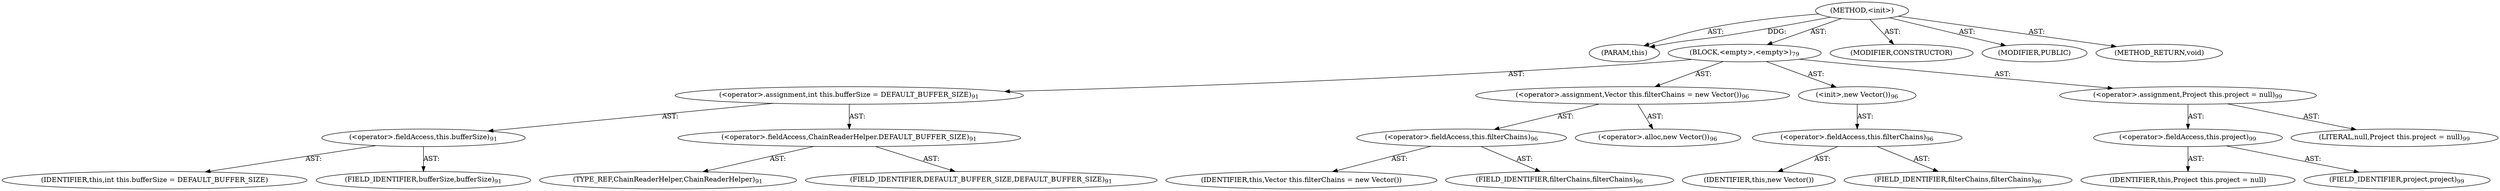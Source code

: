 digraph "&lt;init&gt;" {  
"111669149704" [label = <(METHOD,&lt;init&gt;)> ]
"115964117006" [label = <(PARAM,this)> ]
"25769803815" [label = <(BLOCK,&lt;empty&gt;,&lt;empty&gt;)<SUB>79</SUB>> ]
"30064771218" [label = <(&lt;operator&gt;.assignment,int this.bufferSize = DEFAULT_BUFFER_SIZE)<SUB>91</SUB>> ]
"30064771219" [label = <(&lt;operator&gt;.fieldAccess,this.bufferSize)<SUB>91</SUB>> ]
"68719476880" [label = <(IDENTIFIER,this,int this.bufferSize = DEFAULT_BUFFER_SIZE)> ]
"55834574866" [label = <(FIELD_IDENTIFIER,bufferSize,bufferSize)<SUB>91</SUB>> ]
"30064771220" [label = <(&lt;operator&gt;.fieldAccess,ChainReaderHelper.DEFAULT_BUFFER_SIZE)<SUB>91</SUB>> ]
"180388626441" [label = <(TYPE_REF,ChainReaderHelper,ChainReaderHelper)<SUB>91</SUB>> ]
"55834574867" [label = <(FIELD_IDENTIFIER,DEFAULT_BUFFER_SIZE,DEFAULT_BUFFER_SIZE)<SUB>91</SUB>> ]
"30064771221" [label = <(&lt;operator&gt;.assignment,Vector this.filterChains = new Vector())<SUB>96</SUB>> ]
"30064771222" [label = <(&lt;operator&gt;.fieldAccess,this.filterChains)<SUB>96</SUB>> ]
"68719476881" [label = <(IDENTIFIER,this,Vector this.filterChains = new Vector())> ]
"55834574868" [label = <(FIELD_IDENTIFIER,filterChains,filterChains)<SUB>96</SUB>> ]
"30064771223" [label = <(&lt;operator&gt;.alloc,new Vector())<SUB>96</SUB>> ]
"30064771224" [label = <(&lt;init&gt;,new Vector())<SUB>96</SUB>> ]
"30064771225" [label = <(&lt;operator&gt;.fieldAccess,this.filterChains)<SUB>96</SUB>> ]
"68719476882" [label = <(IDENTIFIER,this,new Vector())> ]
"55834574869" [label = <(FIELD_IDENTIFIER,filterChains,filterChains)<SUB>96</SUB>> ]
"30064771226" [label = <(&lt;operator&gt;.assignment,Project this.project = null)<SUB>99</SUB>> ]
"30064771227" [label = <(&lt;operator&gt;.fieldAccess,this.project)<SUB>99</SUB>> ]
"68719476883" [label = <(IDENTIFIER,this,Project this.project = null)> ]
"55834574870" [label = <(FIELD_IDENTIFIER,project,project)<SUB>99</SUB>> ]
"90194313237" [label = <(LITERAL,null,Project this.project = null)<SUB>99</SUB>> ]
"133143986198" [label = <(MODIFIER,CONSTRUCTOR)> ]
"133143986199" [label = <(MODIFIER,PUBLIC)> ]
"128849018888" [label = <(METHOD_RETURN,void)> ]
  "111669149704" -> "115964117006"  [ label = "AST: "] 
  "111669149704" -> "25769803815"  [ label = "AST: "] 
  "111669149704" -> "133143986198"  [ label = "AST: "] 
  "111669149704" -> "133143986199"  [ label = "AST: "] 
  "111669149704" -> "128849018888"  [ label = "AST: "] 
  "25769803815" -> "30064771218"  [ label = "AST: "] 
  "25769803815" -> "30064771221"  [ label = "AST: "] 
  "25769803815" -> "30064771224"  [ label = "AST: "] 
  "25769803815" -> "30064771226"  [ label = "AST: "] 
  "30064771218" -> "30064771219"  [ label = "AST: "] 
  "30064771218" -> "30064771220"  [ label = "AST: "] 
  "30064771219" -> "68719476880"  [ label = "AST: "] 
  "30064771219" -> "55834574866"  [ label = "AST: "] 
  "30064771220" -> "180388626441"  [ label = "AST: "] 
  "30064771220" -> "55834574867"  [ label = "AST: "] 
  "30064771221" -> "30064771222"  [ label = "AST: "] 
  "30064771221" -> "30064771223"  [ label = "AST: "] 
  "30064771222" -> "68719476881"  [ label = "AST: "] 
  "30064771222" -> "55834574868"  [ label = "AST: "] 
  "30064771224" -> "30064771225"  [ label = "AST: "] 
  "30064771225" -> "68719476882"  [ label = "AST: "] 
  "30064771225" -> "55834574869"  [ label = "AST: "] 
  "30064771226" -> "30064771227"  [ label = "AST: "] 
  "30064771226" -> "90194313237"  [ label = "AST: "] 
  "30064771227" -> "68719476883"  [ label = "AST: "] 
  "30064771227" -> "55834574870"  [ label = "AST: "] 
  "111669149704" -> "115964117006"  [ label = "DDG: "] 
}

